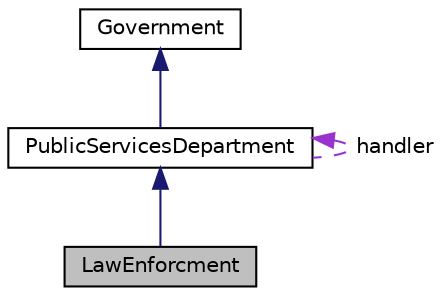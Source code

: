 digraph "LawEnforcment"
{
 // LATEX_PDF_SIZE
  edge [fontname="Helvetica",fontsize="10",labelfontname="Helvetica",labelfontsize="10"];
  node [fontname="Helvetica",fontsize="10",shape=record];
  Node1 [label="LawEnforcment",height=0.2,width=0.4,color="black", fillcolor="grey75", style="filled", fontcolor="black",tooltip=" "];
  Node2 -> Node1 [dir="back",color="midnightblue",fontsize="10",style="solid"];
  Node2 [label="PublicServicesDepartment",height=0.2,width=0.4,color="black", fillcolor="white", style="filled",URL="$classPublicServicesDepartment.html",tooltip="Represents the public services department responsible for managing community services and infrastruct..."];
  Node3 -> Node2 [dir="back",color="midnightblue",fontsize="10",style="solid"];
  Node3 [label="Government",height=0.2,width=0.4,color="black", fillcolor="white", style="filled",URL="$classGovernment.html",tooltip="The Government class manages the city's administration, including policies, tax rates,..."];
  Node2 -> Node2 [dir="back",color="darkorchid3",fontsize="10",style="dashed",label=" handler" ];
}
